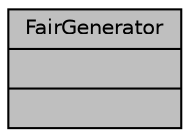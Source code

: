 digraph "FairGenerator"
{
 // INTERACTIVE_SVG=YES
  bgcolor="transparent";
  edge [fontname="Helvetica",fontsize="10",labelfontname="Helvetica",labelfontsize="10"];
  node [fontname="Helvetica",fontsize="10",shape=record];
  Node8 [label="{FairGenerator\n||}",height=0.2,width=0.4,color="black", fillcolor="grey75", style="filled", fontcolor="black"];
}
